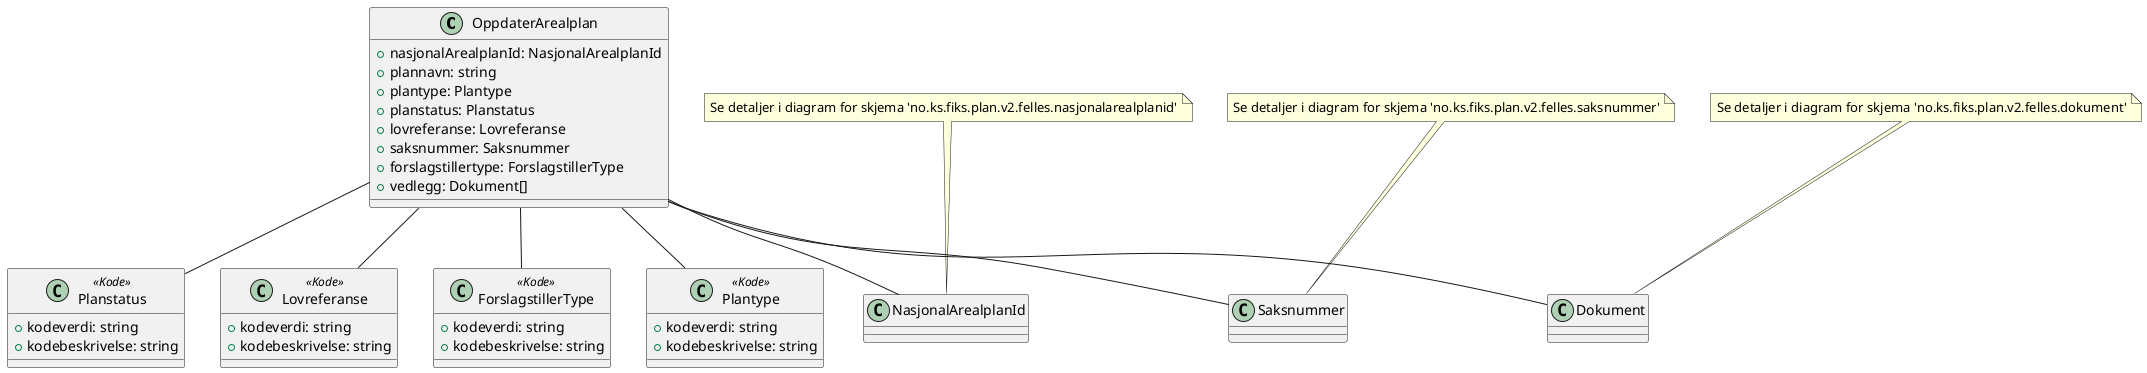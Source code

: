 @startuml

class OppdaterArealplan {
    +nasjonalArealplanId: NasjonalArealplanId
    +plannavn: string
    +plantype: Plantype
    +planstatus: Planstatus
    +lovreferanse: Lovreferanse
    +saksnummer: Saksnummer
    +forslagstillertype: ForslagstillerType
    +vedlegg: Dokument[]
}

class Plantype <<Kode>> {
    +kodeverdi: string
    +kodebeskrivelse: string
}

class Planstatus <<Kode>> {
    +kodeverdi: string
    +kodebeskrivelse: string
}

class Lovreferanse <<Kode>> {
    +kodeverdi: string
    +kodebeskrivelse: string
}

class ForslagstillerType <<Kode>>{
    +kodeverdi: string
    +kodebeskrivelse: string
}

OppdaterArealplan -- NasjonalArealplanId
OppdaterArealplan -- Plantype
OppdaterArealplan -- Planstatus
OppdaterArealplan -- Lovreferanse
OppdaterArealplan -- ForslagstillerType
OppdaterArealplan -- Saksnummer
OppdaterArealplan -- Dokument

note top of NasjonalArealplanId : Se detaljer i diagram for skjema 'no.ks.fiks.plan.v2.felles.nasjonalarealplanid'
note top of Saksnummer : Se detaljer i diagram for skjema 'no.ks.fiks.plan.v2.felles.saksnummer'
note top of Dokument : Se detaljer i diagram for skjema 'no.ks.fiks.plan.v2.felles.dokument'

@enduml